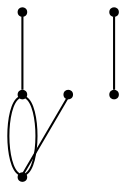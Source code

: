 graph {
  node [shape=point,comment="{\"directed\":false,\"doi\":\"10.1007/978-3-030-68766-3_31\",\"figure\":\"2 (2)\"}"]

  v0 [pos="877.273059639893,1562.6774999906083"]
  v1 [pos="858.2586125232996,1416.2017217040277"]
  v2 [pos="795.3308625881729,1476.6824680726374"]
  v3 [pos="503.28850354660835,1496.0801315109638"]
  v4 [pos="443.1737064966318,1562.9265091825039"]
  v5 [pos="441.59533863819104,1435.0535170606822"]

  v0 -- v2 [id="-1",pos="877.273059639893,1562.6774999906083 877.273059639893,1562.6773728153316 864.2918656973721,1546.26667510226 849.8228935459736,1528.3015139813547 835.3539213945749,1510.3363528604496 819.3971710342984,1490.8251218999765 795.3308625881729,1476.6824680726374"]
  v1 -- v5 [id="-2",pos="858.2586125232996,1416.2017217040277 810.6458150486245,1463.2545393006878 805.9783616011806,1468.9470318637289 799.3607149713598,1469.0678483766505 792.7388079175532,1469.1886648895722 784.1749105872527,1463.7379325276515 768.2557409818357,1458.2870729904541 752.3407046235691,1452.8363406285334 729.0745292373363,1447.385481091336 703.8121226543132,1444.072565131746 678.5497796597078,1440.763718781012 651.2954658922979,1439.5968856167417 625.4496355768966,1441.4471587183186 599.6038688499129,1443.2974318198956 575.1707824105059,1448.1606144031864 555.6510458297805,1455.9993169368238 536.1312456606374,1463.8336955110517 521.5330936386855,1474.6395244267696 512.6233389045261,1481.0196537112502 503.71774921172585,1487.3955862115977 500.50475364228623,1489.3416222965745 497.1458862426476,1488.9290656987662 493.7870188430089,1488.5123123168246 490.2822796131713,1485.7369662520978 441.59533863819104,1435.0535170606822"]
  v2 -- v3 [id="-3",pos="795.3308625881729,1476.6824680726374 767.9223469078456,1461.8542123282868 732.4041459648339,1452.3986033259266 693.0270818938249,1448.8481239493492 653.6458209872478,1445.301841356905 610.4055697758381,1447.6646308238235 568.9615005991411,1460.8707659131042 546.7982980890488,1467.9352264866652 525.1487624746682,1478.1018904886441 503.28850354660835,1496.0801315109638"]
  v2 -- v3 [id="-4",pos="795.3308625881729,1476.6824680726374 752.1656457096467,1515.420438899472 719.0562376174493,1534.8525668378004 690.5850323005546,1545.3791188457542 662.1138269836599,1555.9014740695748 638.280824442068,1557.5225773224306 609.6721409661105,1551.7049442870582 581.0633939017353,1545.8874384269627 547.6830991501448,1532.6271266697825 503.28850354660835,1496.0801315109638"]
  v4 -- v3 [id="-5",pos="443.1737064966318,1562.9265091825039 464.42700287796896,1532.1530541459679 483.9142903000469,1511.1216990591465 503.28850354660835,1496.0801315109638"]
}